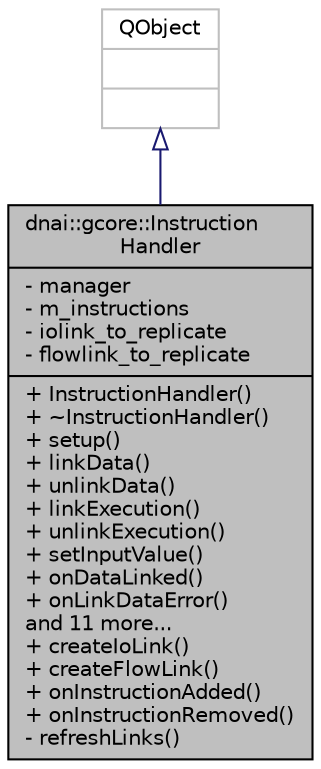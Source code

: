 digraph "dnai::gcore::InstructionHandler"
{
  edge [fontname="Helvetica",fontsize="10",labelfontname="Helvetica",labelfontsize="10"];
  node [fontname="Helvetica",fontsize="10",shape=record];
  Node1 [label="{dnai::gcore::Instruction\lHandler\n|- manager\l- m_instructions\l- iolink_to_replicate\l- flowlink_to_replicate\l|+ InstructionHandler()\l+ ~InstructionHandler()\l+ setup()\l+ linkData()\l+ unlinkData()\l+ linkExecution()\l+ unlinkExecution()\l+ setInputValue()\l+ onDataLinked()\l+ onLinkDataError()\land 11 more...\l+ createIoLink()\l+ createFlowLink()\l+ onInstructionAdded()\l+ onInstructionRemoved()\l- refreshLinks()\l}",height=0.2,width=0.4,color="black", fillcolor="grey75", style="filled", fontcolor="black"];
  Node2 -> Node1 [dir="back",color="midnightblue",fontsize="10",style="solid",arrowtail="onormal",fontname="Helvetica"];
  Node2 [label="{QObject\n||}",height=0.2,width=0.4,color="grey75", fillcolor="white", style="filled"];
}
